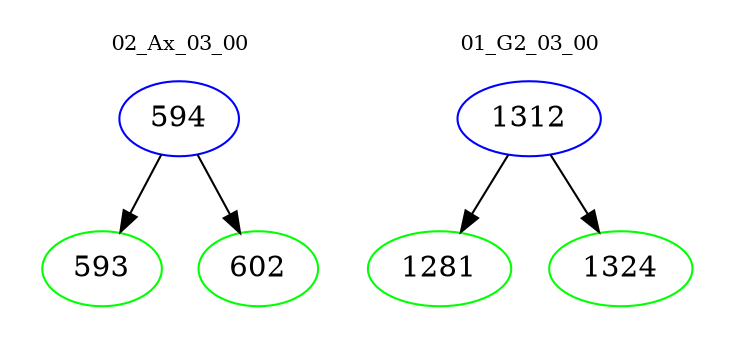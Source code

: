 digraph{
subgraph cluster_0 {
color = white
label = "02_Ax_03_00";
fontsize=10;
T0_594 [label="594", color="blue"]
T0_594 -> T0_593 [color="black"]
T0_593 [label="593", color="green"]
T0_594 -> T0_602 [color="black"]
T0_602 [label="602", color="green"]
}
subgraph cluster_1 {
color = white
label = "01_G2_03_00";
fontsize=10;
T1_1312 [label="1312", color="blue"]
T1_1312 -> T1_1281 [color="black"]
T1_1281 [label="1281", color="green"]
T1_1312 -> T1_1324 [color="black"]
T1_1324 [label="1324", color="green"]
}
}
